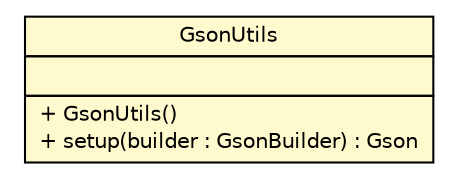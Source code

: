 #!/usr/local/bin/dot
#
# Class diagram 
# Generated by UMLGraph version R5_6-24-gf6e263 (http://www.umlgraph.org/)
#

digraph G {
	edge [fontname="Helvetica",fontsize=10,labelfontname="Helvetica",labelfontsize=10];
	node [fontname="Helvetica",fontsize=10,shape=plaintext];
	nodesep=0.25;
	ranksep=0.5;
	// cn.home1.oss.lib.common.GsonUtils
	c2993 [label=<<table title="cn.home1.oss.lib.common.GsonUtils" border="0" cellborder="1" cellspacing="0" cellpadding="2" port="p" bgcolor="lemonChiffon" href="./GsonUtils.html">
		<tr><td><table border="0" cellspacing="0" cellpadding="1">
<tr><td align="center" balign="center"> GsonUtils </td></tr>
		</table></td></tr>
		<tr><td><table border="0" cellspacing="0" cellpadding="1">
<tr><td align="left" balign="left">  </td></tr>
		</table></td></tr>
		<tr><td><table border="0" cellspacing="0" cellpadding="1">
<tr><td align="left" balign="left"> + GsonUtils() </td></tr>
<tr><td align="left" balign="left"> + setup(builder : GsonBuilder) : Gson </td></tr>
		</table></td></tr>
		</table>>, URL="./GsonUtils.html", fontname="Helvetica", fontcolor="black", fontsize=10.0];
}

